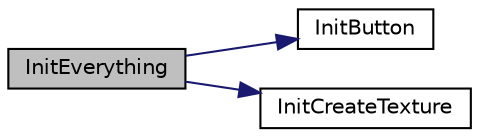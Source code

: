 digraph "InitEverything"
{
 // LATEX_PDF_SIZE
  edge [fontname="Helvetica",fontsize="10",labelfontname="Helvetica",labelfontsize="10"];
  node [fontname="Helvetica",fontsize="10",shape=record];
  rankdir="LR";
  Node1 [label="InitEverything",height=0.2,width=0.4,color="black", fillcolor="grey75", style="filled", fontcolor="black",tooltip="Function used for initializing every used button."];
  Node1 -> Node2 [color="midnightblue",fontsize="10",style="solid",fontname="Helvetica"];
  Node2 [label="InitButton",height=0.2,width=0.4,color="black", fillcolor="white", style="filled",URL="$init_create_8c.html#adb1fc2e8696b056026a4286a87294369",tooltip="function used for initializing button structure"];
  Node1 -> Node3 [color="midnightblue",fontsize="10",style="solid",fontname="Helvetica"];
  Node3 [label="InitCreateTexture",height=0.2,width=0.4,color="black", fillcolor="white", style="filled",URL="$init_create_8c.html#a096213ed2cc5a753b21f157814a4ed01",tooltip="Creating and initializing of texture. 1 if isnt succesfull, 0 otherwise."];
}
